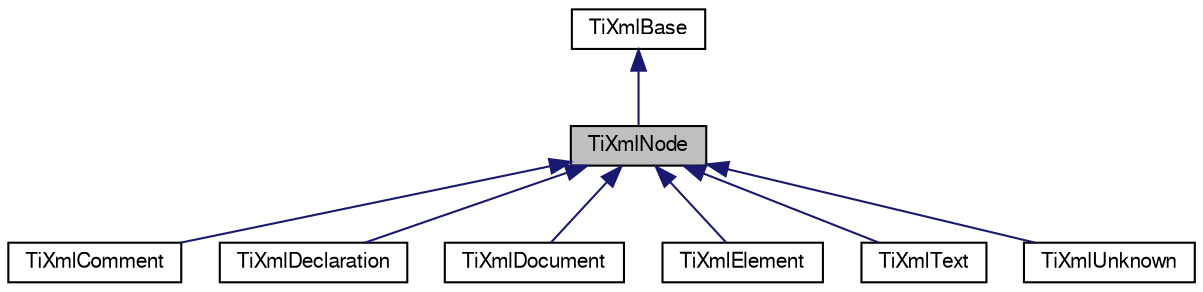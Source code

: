 digraph G
{
  bgcolor="transparent";
  edge [fontname="FreeSans",fontsize=10,labelfontname="FreeSans",labelfontsize=10];
  node [fontname="FreeSans",fontsize=10,shape=record];
  Node1 [label="TiXmlNode",height=0.2,width=0.4,color="black", fillcolor="grey75", style="filled" fontcolor="black"];
  Node2 -> Node1 [dir=back,color="midnightblue",fontsize=10,style="solid",fontname="FreeSans"];
  Node2 [label="TiXmlBase",height=0.2,width=0.4,color="black",URL="$classTiXmlBase.html"];
  Node1 -> Node3 [dir=back,color="midnightblue",fontsize=10,style="solid",fontname="FreeSans"];
  Node3 [label="TiXmlComment",height=0.2,width=0.4,color="black",URL="$classTiXmlComment.html"];
  Node1 -> Node4 [dir=back,color="midnightblue",fontsize=10,style="solid",fontname="FreeSans"];
  Node4 [label="TiXmlDeclaration",height=0.2,width=0.4,color="black",URL="$classTiXmlDeclaration.html"];
  Node1 -> Node5 [dir=back,color="midnightblue",fontsize=10,style="solid",fontname="FreeSans"];
  Node5 [label="TiXmlDocument",height=0.2,width=0.4,color="black",URL="$classTiXmlDocument.html"];
  Node1 -> Node6 [dir=back,color="midnightblue",fontsize=10,style="solid",fontname="FreeSans"];
  Node6 [label="TiXmlElement",height=0.2,width=0.4,color="black",URL="$classTiXmlElement.html"];
  Node1 -> Node7 [dir=back,color="midnightblue",fontsize=10,style="solid",fontname="FreeSans"];
  Node7 [label="TiXmlText",height=0.2,width=0.4,color="black",URL="$classTiXmlText.html"];
  Node1 -> Node8 [dir=back,color="midnightblue",fontsize=10,style="solid",fontname="FreeSans"];
  Node8 [label="TiXmlUnknown",height=0.2,width=0.4,color="black",URL="$classTiXmlUnknown.html"];
}
